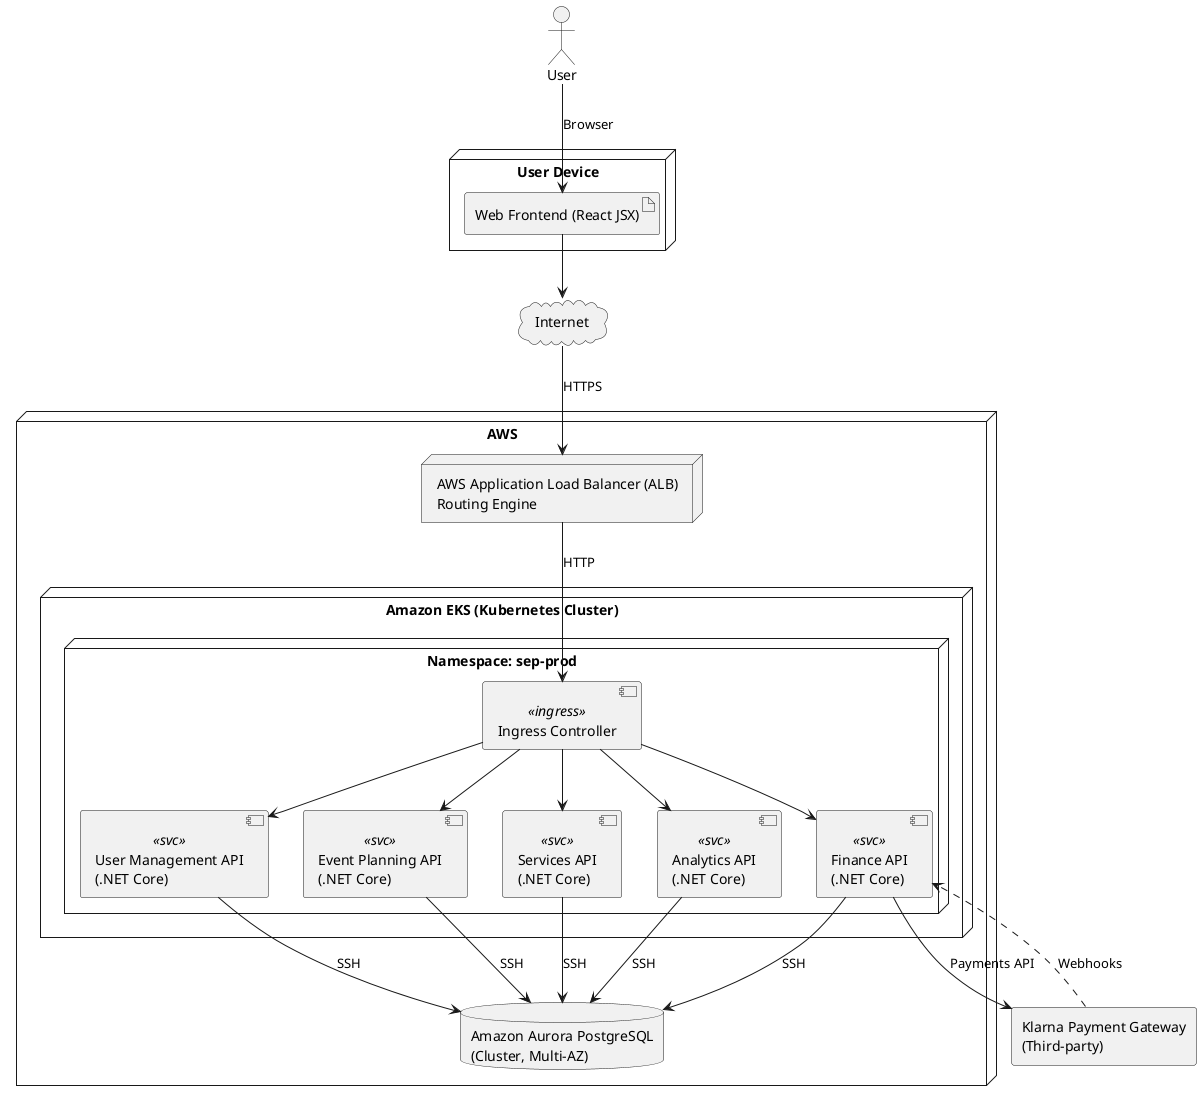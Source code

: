 @startuml
actor User as EndUser

node "User Device" as UserDevice {
  artifact "Web Frontend (React JSX)" as FE
}

cloud "Internet" as Internet

node "AWS" as AWS {
  node "AWS Application Load Balancer (ALB)\nRouting Engine" as ALB
  node "Amazon EKS (Kubernetes Cluster)" as EKS {
    node "Namespace: sep-prod" as NS {
      component "User Management API\n(.NET Core)" as SvcUser <<svc>>
      component "Event Planning API\n(.NET Core)" as SvcPlan <<svc>>
      component "Services API\n(.NET Core)" as SvcServices <<svc>>
      component "Finance API\n(.NET Core)" as SvcFinance <<svc>>
      component "Analytics API\n(.NET Core)" as SvcAnalytics <<svc>>
      component "Ingress Controller" as Ingress <<ingress>>
    }
  }
  database "Amazon Aurora PostgreSQL\n(Cluster, Multi-AZ)" as DB
}

rectangle "Klarna Payment Gateway\n(Third-party)" as Klarna

EndUser --> FE : Browser
FE --> Internet
Internet --> ALB : HTTPS
ALB --> Ingress : HTTP
Ingress --> SvcUser
Ingress --> SvcPlan
Ingress --> SvcServices
Ingress --> SvcFinance
Ingress --> SvcAnalytics
SvcUser --> DB : SSH
SvcPlan --> DB : SSH
SvcServices --> DB : SSH
SvcFinance --> DB : SSH
SvcAnalytics --> DB : SSH
SvcFinance --> Klarna : Payments API
Klarna ..> SvcFinance : Webhooks
@enduml
